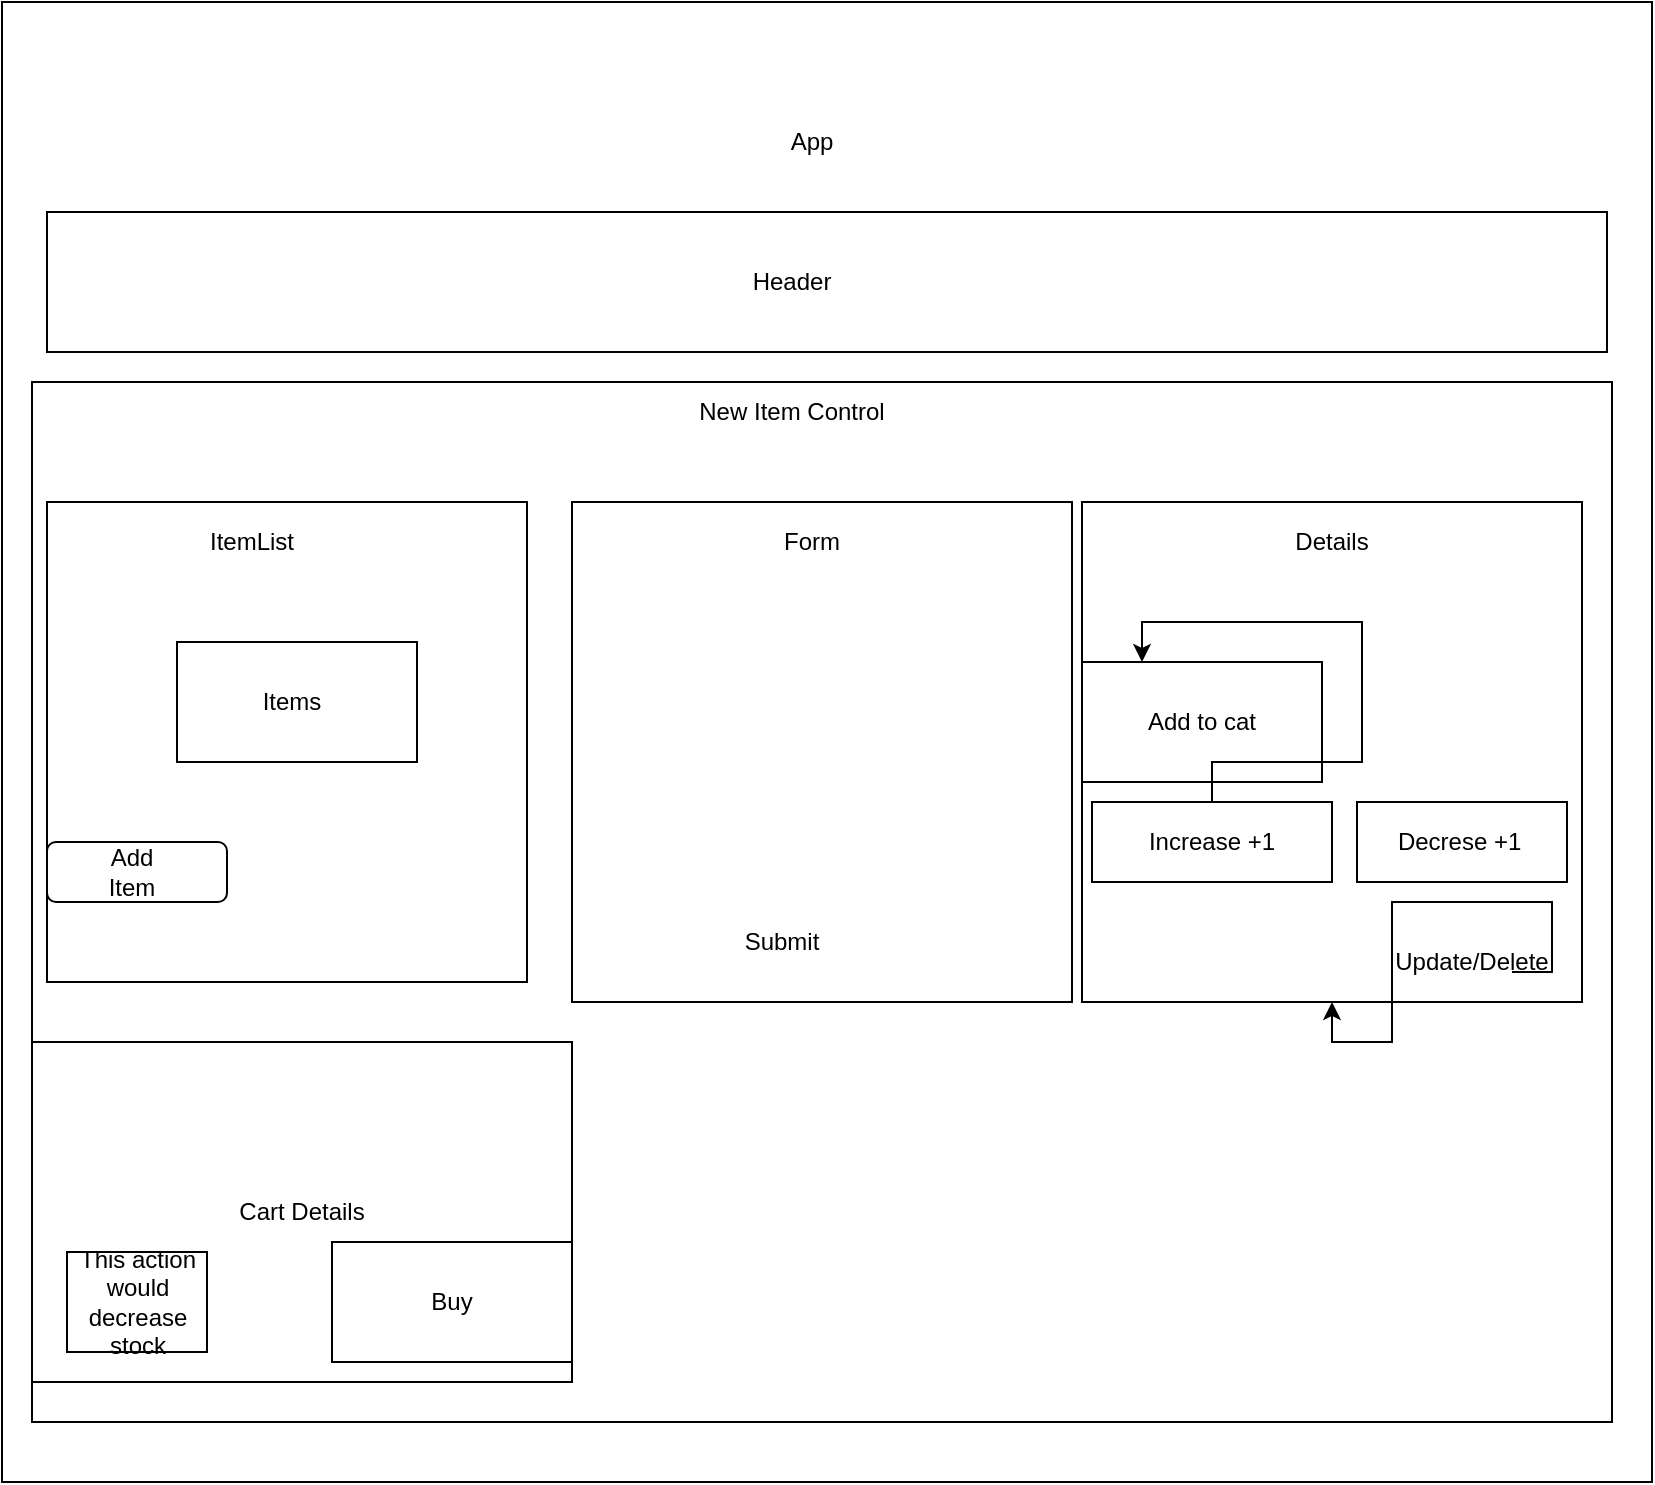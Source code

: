 <mxfile version="13.6.5">
    <diagram id="qGH2kA17Jl6WoIhGz6rN" name="Page-1">
        <mxGraphModel dx="865" dy="582" grid="1" gridSize="10" guides="1" tooltips="1" connect="1" arrows="1" fold="1" page="1" pageScale="1" pageWidth="850" pageHeight="1100" math="0" shadow="0">
            <root>
                <mxCell id="0"/>
                <mxCell id="1" parent="0"/>
                <mxCell id="19" value="" style="rounded=0;whiteSpace=wrap;html=1;" vertex="1" parent="1">
                    <mxGeometry x="15" y="30" width="825" height="740" as="geometry"/>
                </mxCell>
                <mxCell id="20" value="" style="rounded=0;whiteSpace=wrap;html=1;" vertex="1" parent="1">
                    <mxGeometry x="30" y="220" width="790" height="520" as="geometry"/>
                </mxCell>
                <mxCell id="2" value="" style="whiteSpace=wrap;html=1;aspect=fixed;" parent="1" vertex="1">
                    <mxGeometry x="37.5" y="280" width="240" height="240" as="geometry"/>
                </mxCell>
                <mxCell id="3" value="" style="whiteSpace=wrap;html=1;aspect=fixed;" parent="1" vertex="1">
                    <mxGeometry x="300" y="280" width="250" height="250" as="geometry"/>
                </mxCell>
                <mxCell id="4" value="" style="rounded=0;whiteSpace=wrap;html=1;" parent="1" vertex="1">
                    <mxGeometry x="600" y="460" width="120" height="60" as="geometry"/>
                </mxCell>
                <mxCell id="5" value="Form" style="text;html=1;strokeColor=none;fillColor=none;align=center;verticalAlign=middle;whiteSpace=wrap;rounded=0;" parent="1" vertex="1">
                    <mxGeometry x="400" y="290" width="40" height="20" as="geometry"/>
                </mxCell>
                <mxCell id="7" value="ItemList" style="text;html=1;strokeColor=none;fillColor=none;align=center;verticalAlign=middle;whiteSpace=wrap;rounded=0;" parent="1" vertex="1">
                    <mxGeometry x="120" y="290" width="40" height="20" as="geometry"/>
                </mxCell>
                <mxCell id="8" value="" style="whiteSpace=wrap;html=1;aspect=fixed;" parent="1" vertex="1">
                    <mxGeometry x="555" y="280" width="250" height="250" as="geometry"/>
                </mxCell>
                <mxCell id="9" value="Details" style="text;html=1;strokeColor=none;fillColor=none;align=center;verticalAlign=middle;whiteSpace=wrap;rounded=0;" parent="1" vertex="1">
                    <mxGeometry x="660" y="290" width="40" height="20" as="geometry"/>
                </mxCell>
                <mxCell id="11" value="" style="rounded=1;whiteSpace=wrap;html=1;" vertex="1" parent="1">
                    <mxGeometry x="37.5" y="450" width="90" height="30" as="geometry"/>
                </mxCell>
                <mxCell id="12" value="Submit" style="text;html=1;strokeColor=none;fillColor=none;align=center;verticalAlign=middle;whiteSpace=wrap;rounded=0;" vertex="1" parent="1">
                    <mxGeometry x="385" y="490" width="40" height="20" as="geometry"/>
                </mxCell>
                <mxCell id="13" value="Add Item" style="text;html=1;strokeColor=none;fillColor=none;align=center;verticalAlign=middle;whiteSpace=wrap;rounded=0;" vertex="1" parent="1">
                    <mxGeometry x="60" y="455" width="40" height="20" as="geometry"/>
                </mxCell>
                <mxCell id="32" style="edgeStyle=orthogonalEdgeStyle;rounded=0;orthogonalLoop=1;jettySize=auto;html=1;exitX=1;exitY=0.75;exitDx=0;exitDy=0;" edge="1" parent="1" source="14" target="8">
                    <mxGeometry relative="1" as="geometry"/>
                </mxCell>
                <mxCell id="14" value="Update/Delete" style="text;html=1;strokeColor=none;fillColor=none;align=center;verticalAlign=middle;whiteSpace=wrap;rounded=0;" vertex="1" parent="1">
                    <mxGeometry x="730" y="500" width="40" height="20" as="geometry"/>
                </mxCell>
                <mxCell id="15" value="New Item Control" style="text;html=1;strokeColor=none;fillColor=none;align=center;verticalAlign=middle;whiteSpace=wrap;rounded=0;" vertex="1" parent="1">
                    <mxGeometry x="345" y="230" width="130" height="10" as="geometry"/>
                </mxCell>
                <mxCell id="16" value="App" style="text;html=1;strokeColor=none;fillColor=none;align=center;verticalAlign=middle;whiteSpace=wrap;rounded=0;" vertex="1" parent="1">
                    <mxGeometry x="400" y="90" width="40" height="20" as="geometry"/>
                </mxCell>
                <mxCell id="18" value="" style="rounded=0;whiteSpace=wrap;html=1;" vertex="1" parent="1">
                    <mxGeometry x="37.5" y="135" width="780" height="70" as="geometry"/>
                </mxCell>
                <mxCell id="17" value="Header" style="text;html=1;strokeColor=none;fillColor=none;align=center;verticalAlign=middle;whiteSpace=wrap;rounded=0;" vertex="1" parent="1">
                    <mxGeometry x="390" y="160" width="40" height="20" as="geometry"/>
                </mxCell>
                <mxCell id="22" value="" style="rounded=0;whiteSpace=wrap;html=1;" vertex="1" parent="1">
                    <mxGeometry x="102.5" y="350" width="120" height="60" as="geometry"/>
                </mxCell>
                <mxCell id="10" value="Items" style="text;html=1;strokeColor=none;fillColor=none;align=center;verticalAlign=middle;whiteSpace=wrap;rounded=0;" vertex="1" parent="1">
                    <mxGeometry x="140" y="370" width="40" height="20" as="geometry"/>
                </mxCell>
                <mxCell id="25" value="Add to cat" style="rounded=0;whiteSpace=wrap;html=1;" vertex="1" parent="1">
                    <mxGeometry x="555" y="360" width="120" height="60" as="geometry"/>
                </mxCell>
                <mxCell id="26" value="Cart Details&lt;br&gt;" style="rounded=0;whiteSpace=wrap;html=1;" vertex="1" parent="1">
                    <mxGeometry x="30" y="550" width="270" height="170" as="geometry"/>
                </mxCell>
                <mxCell id="27" value="Buy" style="rounded=0;whiteSpace=wrap;html=1;" vertex="1" parent="1">
                    <mxGeometry x="180" y="650" width="120" height="60" as="geometry"/>
                </mxCell>
                <mxCell id="29" style="edgeStyle=orthogonalEdgeStyle;rounded=0;orthogonalLoop=1;jettySize=auto;html=1;entryX=0.25;entryY=0;entryDx=0;entryDy=0;" edge="1" parent="1" source="28" target="25">
                    <mxGeometry relative="1" as="geometry"/>
                </mxCell>
                <mxCell id="28" value="Increase +1" style="rounded=0;whiteSpace=wrap;html=1;" vertex="1" parent="1">
                    <mxGeometry x="560" y="430" width="120" height="40" as="geometry"/>
                </mxCell>
                <mxCell id="30" value="This action would decrease stock" style="rounded=0;whiteSpace=wrap;html=1;" vertex="1" parent="1">
                    <mxGeometry x="47.5" y="655" width="70" height="50" as="geometry"/>
                </mxCell>
                <mxCell id="31" value="Decrese +1&amp;nbsp;" style="rounded=0;whiteSpace=wrap;html=1;" vertex="1" parent="1">
                    <mxGeometry x="692.5" y="430" width="105" height="40" as="geometry"/>
                </mxCell>
            </root>
        </mxGraphModel>
    </diagram>
</mxfile>